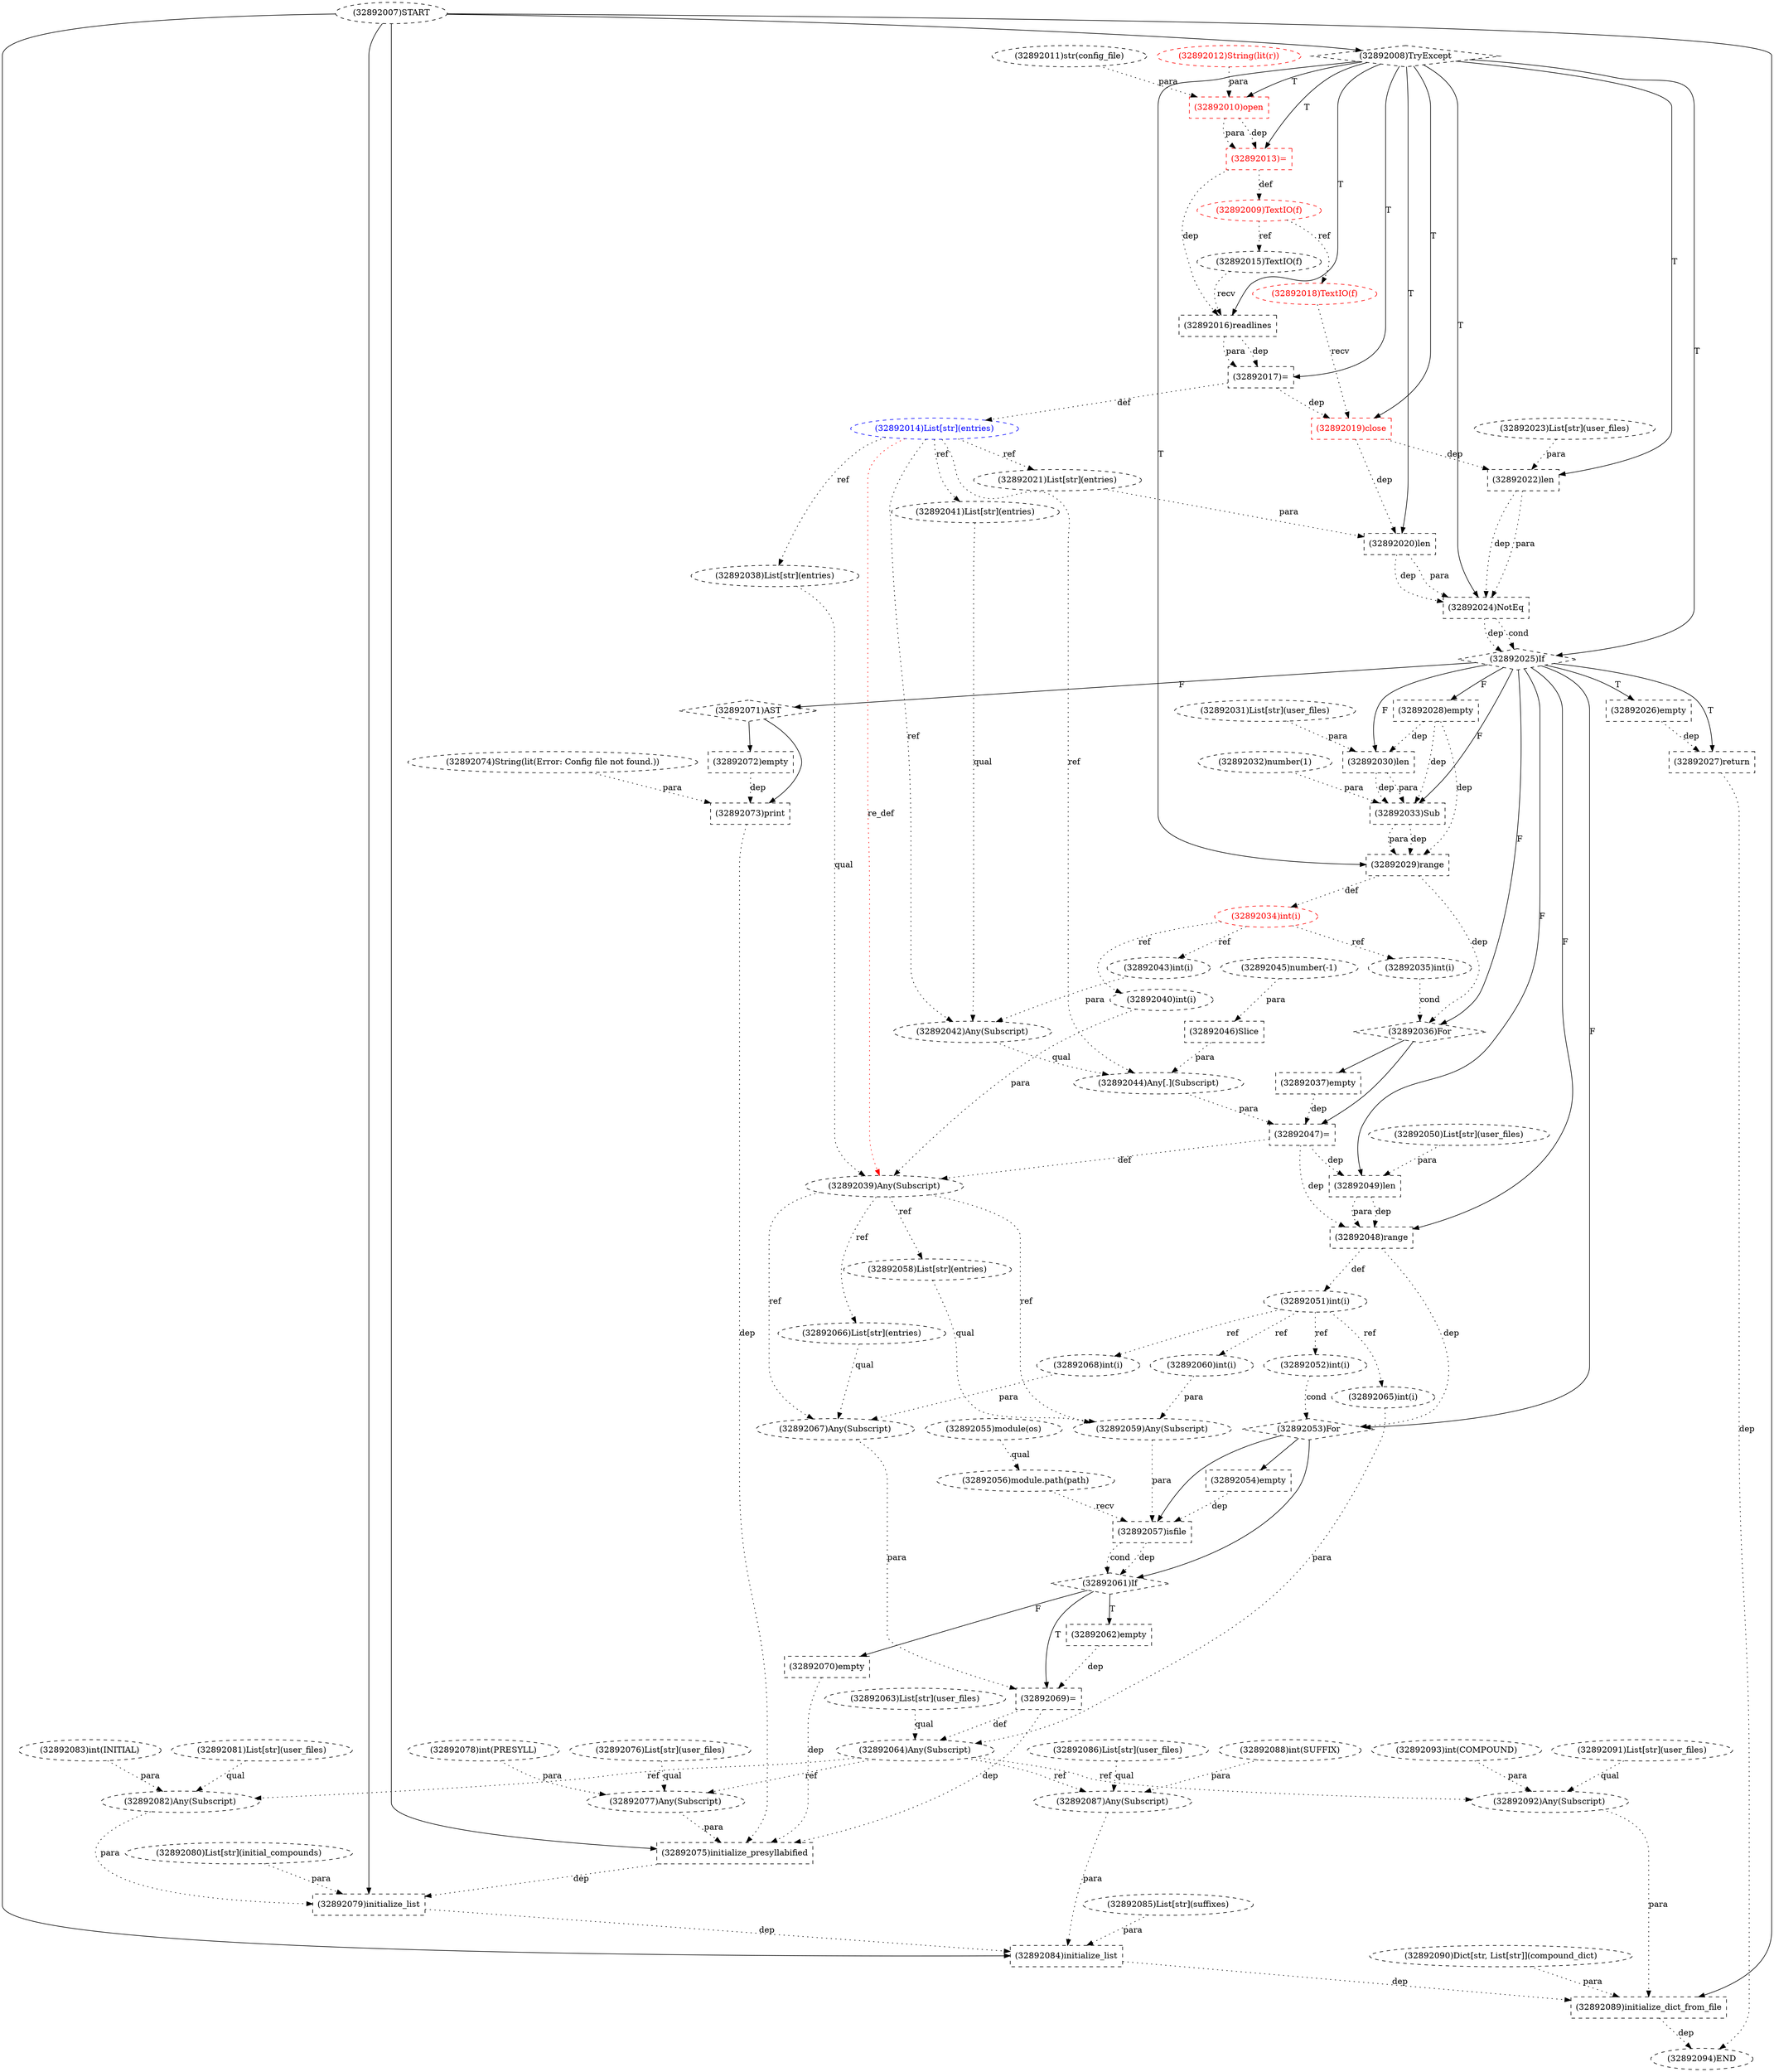 digraph G {
1 [label="(32892079)initialize_list" shape=box style=dashed]
2 [label="(32892053)For" shape=diamond style=dashed]
3 [label="(32892093)int(COMPOUND)" shape=ellipse style=dashed]
4 [label="(32892007)START" style=dashed]
5 [label="(32892018)TextIO(f)" shape=ellipse style=dashed color=red fontcolor=red]
6 [label="(32892089)initialize_dict_from_file" shape=box style=dashed]
7 [label="(32892045)number(-1)" shape=ellipse style=dashed]
8 [label="(32892022)len" shape=box style=dashed]
9 [label="(32892043)int(i)" shape=ellipse style=dashed]
10 [label="(32892085)List[str](suffixes)" shape=ellipse style=dashed]
11 [label="(32892014)List[str](entries)" shape=ellipse style=dashed color=blue fontcolor=blue]
12 [label="(32892024)NotEq" shape=box style=dashed]
13 [label="(32892027)return" shape=box style=dashed]
14 [label="(32892030)len" shape=box style=dashed]
15 [label="(32892072)empty" shape=box style=dashed]
16 [label="(32892037)empty" shape=box style=dashed]
17 [label="(32892070)empty" shape=box style=dashed]
18 [label="(32892058)List[str](entries)" shape=ellipse style=dashed]
19 [label="(32892057)isfile" shape=box style=dashed]
20 [label="(32892063)List[str](user_files)" shape=ellipse style=dashed]
21 [label="(32892048)range" shape=box style=dashed]
22 [label="(32892091)List[str](user_files)" shape=ellipse style=dashed]
23 [label="(32892068)int(i)" shape=ellipse style=dashed]
24 [label="(32892074)String(lit(Error: Config file not found.))" shape=ellipse style=dashed]
25 [label="(32892019)close" shape=box style=dashed color=red fontcolor=red]
26 [label="(32892008)TryExcept" shape=diamond style=dashed]
27 [label="(32892036)For" shape=diamond style=dashed]
28 [label="(32892086)List[str](user_files)" shape=ellipse style=dashed]
29 [label="(32892054)empty" shape=box style=dashed]
30 [label="(32892062)empty" shape=box style=dashed]
31 [label="(32892010)open" shape=box style=dashed color=red fontcolor=red]
32 [label="(32892055)module(os)" shape=ellipse style=dashed]
33 [label="(32892049)len" shape=box style=dashed]
34 [label="(32892034)int(i)" shape=ellipse style=dashed color=red fontcolor=red]
35 [label="(32892020)len" shape=box style=dashed]
36 [label="(32892040)int(i)" shape=ellipse style=dashed]
37 [label="(32892023)List[str](user_files)" shape=ellipse style=dashed]
38 [label="(32892076)List[str](user_files)" shape=ellipse style=dashed]
39 [label="(32892046)Slice" shape=box style=dashed]
40 [label="(32892060)int(i)" shape=ellipse style=dashed]
41 [label="(32892094)END" style=dashed]
42 [label="(32892011)str(config_file)" shape=ellipse style=dashed]
43 [label="(32892039)Any(Subscript)" shape=ellipse style=dashed]
44 [label="(32892017)=" shape=box style=dashed]
45 [label="(32892047)=" shape=box style=dashed]
46 [label="(32892080)List[str](initial_compounds)" shape=ellipse style=dashed]
47 [label="(32892038)List[str](entries)" shape=ellipse style=dashed]
48 [label="(32892042)Any(Subscript)" shape=ellipse style=dashed]
49 [label="(32892032)number(1)" shape=ellipse style=dashed]
50 [label="(32892044)Any[.](Subscript)" shape=ellipse style=dashed]
51 [label="(32892073)print" shape=box style=dashed]
52 [label="(32892088)int(SUFFIX)" shape=ellipse style=dashed]
53 [label="(32892031)List[str](user_files)" shape=ellipse style=dashed]
54 [label="(32892035)int(i)" shape=ellipse style=dashed]
55 [label="(32892056)module.path(path)" shape=ellipse style=dashed]
56 [label="(32892033)Sub" shape=box style=dashed]
57 [label="(32892061)If" shape=diamond style=dashed]
58 [label="(32892081)List[str](user_files)" shape=ellipse style=dashed]
59 [label="(32892016)readlines" shape=box style=dashed]
60 [label="(32892041)List[str](entries)" shape=ellipse style=dashed]
61 [label="(32892012)String(lit(r))" shape=ellipse style=dashed color=red fontcolor=red]
62 [label="(32892059)Any(Subscript)" shape=ellipse style=dashed]
63 [label="(32892077)Any(Subscript)" shape=ellipse style=dashed]
64 [label="(32892087)Any(Subscript)" shape=ellipse style=dashed]
65 [label="(32892083)int(INITIAL)" shape=ellipse style=dashed]
66 [label="(32892066)List[str](entries)" shape=ellipse style=dashed]
67 [label="(32892009)TextIO(f)" shape=ellipse style=dashed color=red fontcolor=red]
68 [label="(32892050)List[str](user_files)" shape=ellipse style=dashed]
69 [label="(32892013)=" shape=box style=dashed color=red fontcolor=red]
70 [label="(32892051)int(i)" shape=ellipse style=dashed color=black fontcolor=black]
71 [label="(32892026)empty" shape=box style=dashed]
72 [label="(32892071)AST" shape=diamond style=dashed]
73 [label="(32892078)int(PRESYLL)" shape=ellipse style=dashed]
74 [label="(32892082)Any(Subscript)" shape=ellipse style=dashed]
75 [label="(32892028)empty" shape=box style=dashed]
76 [label="(32892064)Any(Subscript)" shape=ellipse style=dashed]
77 [label="(32892025)If" shape=diamond style=dashed]
78 [label="(32892052)int(i)" shape=ellipse style=dashed]
79 [label="(32892075)initialize_presyllabified" shape=box style=dashed]
80 [label="(32892021)List[str](entries)" shape=ellipse style=dashed]
81 [label="(32892065)int(i)" shape=ellipse style=dashed]
82 [label="(32892029)range" shape=box style=dashed]
83 [label="(32892092)Any(Subscript)" shape=ellipse style=dashed]
84 [label="(32892067)Any(Subscript)" shape=ellipse style=dashed]
85 [label="(32892015)TextIO(f)" shape=ellipse style=dashed]
86 [label="(32892069)=" shape=box style=dashed]
87 [label="(32892090)Dict[str, List[str]](compound_dict)" shape=ellipse style=dashed]
88 [label="(32892084)initialize_list" shape=box style=dashed]
4 -> 1 [label="" style=solid];
46 -> 1 [label="para" style=dotted];
74 -> 1 [label="para" style=dotted];
79 -> 1 [label="dep" style=dotted];
77 -> 2 [label="F"];
21 -> 2 [label="dep" style=dotted];
78 -> 2 [label="cond" style=dotted];
67 -> 5 [label="ref" style=dotted];
4 -> 6 [label="" style=solid];
87 -> 6 [label="para" style=dotted];
83 -> 6 [label="para" style=dotted];
88 -> 6 [label="dep" style=dotted];
26 -> 8 [label="T"];
37 -> 8 [label="para" style=dotted];
25 -> 8 [label="dep" style=dotted];
34 -> 9 [label="ref" style=dotted];
44 -> 11 [label="def" style=dotted];
26 -> 12 [label="T"];
35 -> 12 [label="dep" style=dotted];
35 -> 12 [label="para" style=dotted];
8 -> 12 [label="dep" style=dotted];
8 -> 12 [label="para" style=dotted];
77 -> 13 [label="T"];
71 -> 13 [label="dep" style=dotted];
77 -> 14 [label="F"];
53 -> 14 [label="para" style=dotted];
75 -> 14 [label="dep" style=dotted];
72 -> 15 [label="" style=solid];
27 -> 16 [label="" style=solid];
57 -> 17 [label="F"];
43 -> 18 [label="ref" style=dotted];
2 -> 19 [label="" style=solid];
55 -> 19 [label="recv" style=dotted];
62 -> 19 [label="para" style=dotted];
29 -> 19 [label="dep" style=dotted];
77 -> 21 [label="F"];
33 -> 21 [label="dep" style=dotted];
33 -> 21 [label="para" style=dotted];
45 -> 21 [label="dep" style=dotted];
70 -> 23 [label="ref" style=dotted];
26 -> 25 [label="T"];
5 -> 25 [label="recv" style=dotted];
44 -> 25 [label="dep" style=dotted];
4 -> 26 [label="" style=solid];
77 -> 27 [label="F"];
82 -> 27 [label="dep" style=dotted];
54 -> 27 [label="cond" style=dotted];
2 -> 29 [label="" style=solid];
57 -> 30 [label="T"];
26 -> 31 [label="T"];
42 -> 31 [label="para" style=dotted];
61 -> 31 [label="para" style=dotted];
77 -> 33 [label="F"];
68 -> 33 [label="para" style=dotted];
45 -> 33 [label="dep" style=dotted];
82 -> 34 [label="def" style=dotted];
26 -> 35 [label="T"];
80 -> 35 [label="para" style=dotted];
25 -> 35 [label="dep" style=dotted];
34 -> 36 [label="ref" style=dotted];
7 -> 39 [label="para" style=dotted];
70 -> 40 [label="ref" style=dotted];
13 -> 41 [label="dep" style=dotted];
6 -> 41 [label="dep" style=dotted];
47 -> 43 [label="qual" style=dotted];
36 -> 43 [label="para" style=dotted];
45 -> 43 [label="def" style=dotted];
11 -> 43 [label="re_def" style=dotted color=red];
26 -> 44 [label="T"];
59 -> 44 [label="dep" style=dotted];
59 -> 44 [label="para" style=dotted];
27 -> 45 [label="" style=solid];
50 -> 45 [label="para" style=dotted];
16 -> 45 [label="dep" style=dotted];
11 -> 47 [label="ref" style=dotted];
60 -> 48 [label="qual" style=dotted];
9 -> 48 [label="para" style=dotted];
11 -> 48 [label="ref" style=dotted];
48 -> 50 [label="qual" style=dotted];
39 -> 50 [label="para" style=dotted];
11 -> 50 [label="ref" style=dotted];
72 -> 51 [label="" style=solid];
24 -> 51 [label="para" style=dotted];
15 -> 51 [label="dep" style=dotted];
34 -> 54 [label="ref" style=dotted];
32 -> 55 [label="qual" style=dotted];
77 -> 56 [label="F"];
14 -> 56 [label="dep" style=dotted];
14 -> 56 [label="para" style=dotted];
49 -> 56 [label="para" style=dotted];
75 -> 56 [label="dep" style=dotted];
2 -> 57 [label="" style=solid];
19 -> 57 [label="dep" style=dotted];
19 -> 57 [label="cond" style=dotted];
26 -> 59 [label="T"];
85 -> 59 [label="recv" style=dotted];
69 -> 59 [label="dep" style=dotted];
11 -> 60 [label="ref" style=dotted];
18 -> 62 [label="qual" style=dotted];
40 -> 62 [label="para" style=dotted];
43 -> 62 [label="ref" style=dotted];
38 -> 63 [label="qual" style=dotted];
73 -> 63 [label="para" style=dotted];
76 -> 63 [label="ref" style=dotted];
28 -> 64 [label="qual" style=dotted];
52 -> 64 [label="para" style=dotted];
76 -> 64 [label="ref" style=dotted];
43 -> 66 [label="ref" style=dotted];
69 -> 67 [label="def" style=dotted];
26 -> 69 [label="T"];
31 -> 69 [label="dep" style=dotted];
31 -> 69 [label="para" style=dotted];
21 -> 70 [label="def" style=dotted];
77 -> 71 [label="T"];
77 -> 72 [label="F"];
58 -> 74 [label="qual" style=dotted];
65 -> 74 [label="para" style=dotted];
76 -> 74 [label="ref" style=dotted];
77 -> 75 [label="F"];
20 -> 76 [label="qual" style=dotted];
81 -> 76 [label="para" style=dotted];
86 -> 76 [label="def" style=dotted];
26 -> 77 [label="T"];
12 -> 77 [label="dep" style=dotted];
12 -> 77 [label="cond" style=dotted];
70 -> 78 [label="ref" style=dotted];
4 -> 79 [label="" style=solid];
63 -> 79 [label="para" style=dotted];
17 -> 79 [label="dep" style=dotted];
86 -> 79 [label="dep" style=dotted];
51 -> 79 [label="dep" style=dotted];
11 -> 80 [label="ref" style=dotted];
70 -> 81 [label="ref" style=dotted];
26 -> 82 [label="T"];
56 -> 82 [label="dep" style=dotted];
56 -> 82 [label="para" style=dotted];
75 -> 82 [label="dep" style=dotted];
22 -> 83 [label="qual" style=dotted];
3 -> 83 [label="para" style=dotted];
76 -> 83 [label="ref" style=dotted];
66 -> 84 [label="qual" style=dotted];
23 -> 84 [label="para" style=dotted];
43 -> 84 [label="ref" style=dotted];
67 -> 85 [label="ref" style=dotted];
57 -> 86 [label="T"];
84 -> 86 [label="para" style=dotted];
30 -> 86 [label="dep" style=dotted];
4 -> 88 [label="" style=solid];
10 -> 88 [label="para" style=dotted];
64 -> 88 [label="para" style=dotted];
1 -> 88 [label="dep" style=dotted];
}